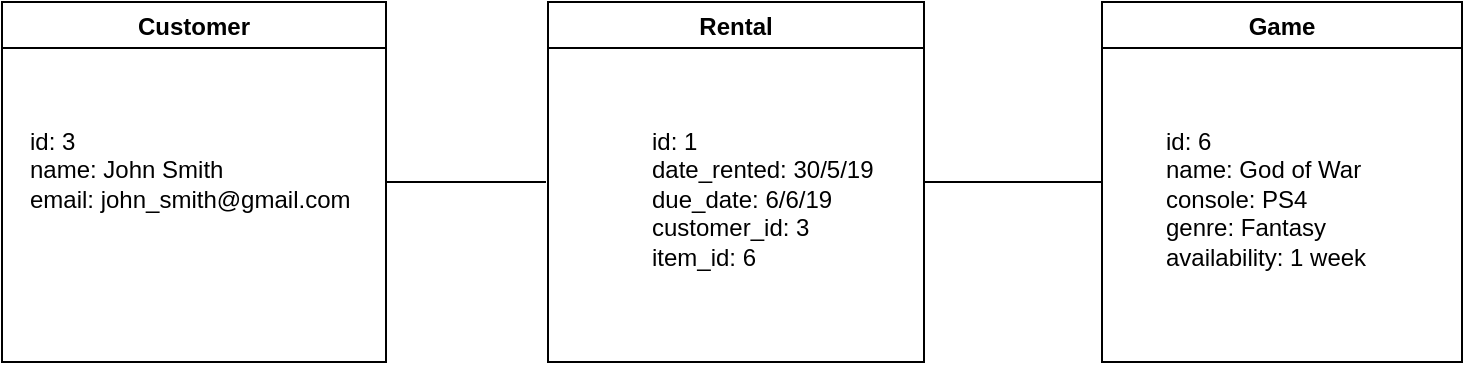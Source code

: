 <mxfile version="10.7.1" type="device"><diagram id="rg3zxeVIwI7wwqU4CYn0" name="Page-1"><mxGraphModel dx="758" dy="388" grid="1" gridSize="10" guides="1" tooltips="1" connect="1" arrows="1" fold="1" page="1" pageScale="1" pageWidth="827" pageHeight="1169" math="0" shadow="0"><root><mxCell id="0"/><mxCell id="1" parent="0"/><mxCell id="XznT7HWGbJy3RHyLvTcp-1" value="Customer" style="swimlane;startSize=23;" vertex="1" parent="1"><mxGeometry x="48" y="40" width="192" height="180" as="geometry"/></mxCell><mxCell id="XznT7HWGbJy3RHyLvTcp-2" value="&lt;div&gt;id: 3&lt;/div&gt;&lt;div&gt;name: John Smith&lt;/div&gt;&lt;div&gt;email:&amp;nbsp;&lt;span&gt;john_smith@gmail.com&lt;/span&gt;&lt;/div&gt;" style="text;html=1;resizable=0;points=[];autosize=1;align=left;verticalAlign=top;spacingTop=-4;" vertex="1" parent="XznT7HWGbJy3RHyLvTcp-1"><mxGeometry x="12" y="60" width="180" height="40" as="geometry"/></mxCell><mxCell id="XznT7HWGbJy3RHyLvTcp-3" value="Game" style="swimlane;startSize=23;" vertex="1" parent="1"><mxGeometry x="598" y="40" width="180" height="180" as="geometry"/></mxCell><mxCell id="XznT7HWGbJy3RHyLvTcp-4" value="&lt;span&gt;id: 6&lt;/span&gt;&lt;br&gt;&lt;span&gt;name: God of War&lt;/span&gt;&lt;br&gt;&lt;span&gt;console: PS4&lt;/span&gt;&lt;br&gt;&lt;span&gt;genre: Fantasy&lt;/span&gt;&lt;br&gt;&lt;span&gt;availability: 1 week&lt;/span&gt;" style="text;html=1;resizable=0;points=[];autosize=1;align=left;verticalAlign=top;spacingTop=-4;" vertex="1" parent="XznT7HWGbJy3RHyLvTcp-3"><mxGeometry x="30" y="60" width="120" height="70" as="geometry"/></mxCell><mxCell id="XznT7HWGbJy3RHyLvTcp-5" value="Rental" style="swimlane;" vertex="1" parent="1"><mxGeometry x="321" y="40" width="188" height="180" as="geometry"/></mxCell><mxCell id="XznT7HWGbJy3RHyLvTcp-6" value="&lt;span&gt;id: 1&lt;br&gt;date_rented: 30/5/19&lt;br&gt;&lt;/span&gt;due_date: 6/6/19&lt;br&gt;&lt;span&gt;customer_id: 3&lt;/span&gt;&lt;br&gt;&lt;span&gt;item_id: 6&lt;/span&gt;" style="text;html=1;resizable=0;points=[];autosize=1;align=left;verticalAlign=top;spacingTop=-4;" vertex="1" parent="1"><mxGeometry x="370.5" y="100" width="130" height="70" as="geometry"/></mxCell><mxCell id="XznT7HWGbJy3RHyLvTcp-7" value="" style="endArrow=none;html=1;exitX=1;exitY=0.5;exitDx=0;exitDy=0;" edge="1" parent="1" source="XznT7HWGbJy3RHyLvTcp-1"><mxGeometry width="50" height="50" relative="1" as="geometry"><mxPoint x="50" y="290" as="sourcePoint"/><mxPoint x="320" y="130" as="targetPoint"/></mxGeometry></mxCell><mxCell id="XznT7HWGbJy3RHyLvTcp-8" value="" style="endArrow=none;html=1;entryX=0;entryY=0.5;entryDx=0;entryDy=0;exitX=1;exitY=0.5;exitDx=0;exitDy=0;" edge="1" parent="1" source="XznT7HWGbJy3RHyLvTcp-5" target="XznT7HWGbJy3RHyLvTcp-3"><mxGeometry width="50" height="50" relative="1" as="geometry"><mxPoint x="50" y="290" as="sourcePoint"/><mxPoint x="100" y="240" as="targetPoint"/></mxGeometry></mxCell></root></mxGraphModel></diagram></mxfile>